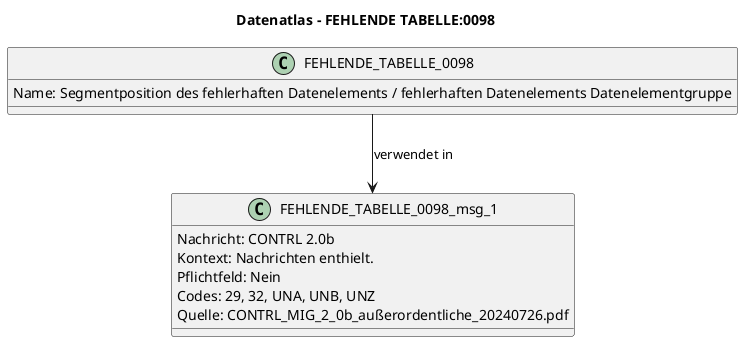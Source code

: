 @startuml
title Datenatlas – FEHLENDE TABELLE:0098
class FEHLENDE_TABELLE_0098 {
  Name: Segmentposition des fehlerhaften Datenelements / fehlerhaften Datenelements Datenelementgruppe
}
class FEHLENDE_TABELLE_0098_msg_1 {
  Nachricht: CONTRL 2.0b
  Kontext: Nachrichten enthielt.
  Pflichtfeld: Nein
  Codes: 29, 32, UNA, UNB, UNZ
  Quelle: CONTRL_MIG_2_0b_außerordentliche_20240726.pdf
}
FEHLENDE_TABELLE_0098 --> FEHLENDE_TABELLE_0098_msg_1 : verwendet in
@enduml